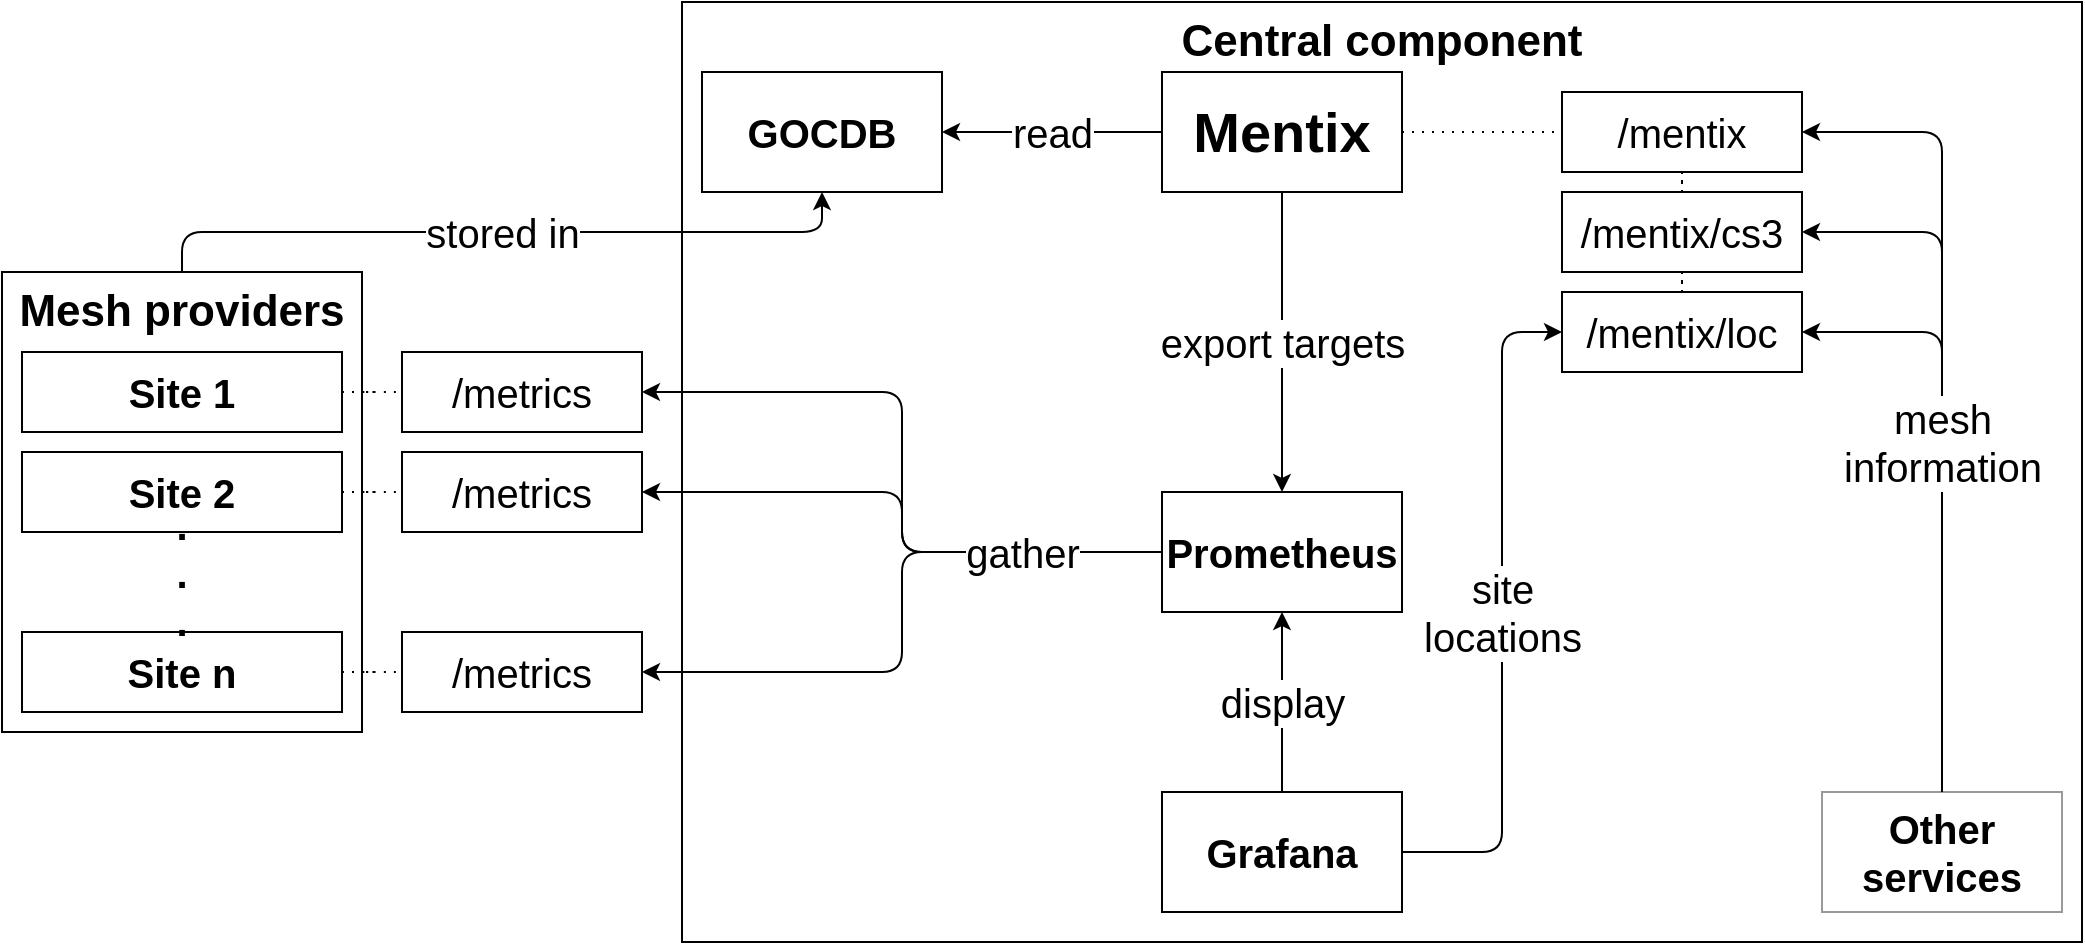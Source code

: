 <mxfile version="13.6.2" type="device"><diagram id="0GqbnY_jgEL8ghso0hZR" name="Page-1"><mxGraphModel dx="2062" dy="1182" grid="1" gridSize="10" guides="1" tooltips="1" connect="1" arrows="1" fold="1" page="1" pageScale="1" pageWidth="1169" pageHeight="827" math="0" shadow="0"><root><mxCell id="0"/><mxCell id="1" parent="0"/><mxCell id="9auX-GpfJVeED8puNMvx-1" value="Mesh providers" style="whiteSpace=wrap;html=1;fontStyle=1;horizontal=1;verticalAlign=top;fontSize=22;" parent="1" vertex="1"><mxGeometry x="30" y="175" width="180" height="230" as="geometry"/></mxCell><mxCell id="9auX-GpfJVeED8puNMvx-13" style="edgeStyle=orthogonalEdgeStyle;curved=0;sketch=0;orthogonalLoop=1;jettySize=auto;html=1;fontSize=20;dashed=1;dashPattern=1 4;endArrow=none;endFill=0;" parent="1" source="9auX-GpfJVeED8puNMvx-2" target="9auX-GpfJVeED8puNMvx-12" edge="1"><mxGeometry relative="1" as="geometry"/></mxCell><mxCell id="9auX-GpfJVeED8puNMvx-2" value="Site 1" style="whiteSpace=wrap;html=1;sketch=0;fontSize=20;fontStyle=1;" parent="1" vertex="1"><mxGeometry x="40" y="215" width="160" height="40" as="geometry"/></mxCell><mxCell id="9auX-GpfJVeED8puNMvx-15" style="edgeStyle=orthogonalEdgeStyle;curved=0;sketch=0;orthogonalLoop=1;jettySize=auto;html=1;dashed=1;dashPattern=1 4;endArrow=none;endFill=0;fontSize=20;" parent="1" source="9auX-GpfJVeED8puNMvx-3" target="9auX-GpfJVeED8puNMvx-14" edge="1"><mxGeometry relative="1" as="geometry"/></mxCell><mxCell id="9auX-GpfJVeED8puNMvx-3" value="Site 2" style="whiteSpace=wrap;html=1;sketch=0;fontSize=20;fontStyle=1;" parent="1" vertex="1"><mxGeometry x="40" y="265" width="160" height="40" as="geometry"/></mxCell><mxCell id="9auX-GpfJVeED8puNMvx-17" style="edgeStyle=orthogonalEdgeStyle;curved=0;sketch=0;orthogonalLoop=1;jettySize=auto;html=1;dashed=1;dashPattern=1 4;endArrow=none;endFill=0;fontSize=20;" parent="1" source="9auX-GpfJVeED8puNMvx-4" target="9auX-GpfJVeED8puNMvx-16" edge="1"><mxGeometry relative="1" as="geometry"/></mxCell><mxCell id="9auX-GpfJVeED8puNMvx-4" value="Site n" style="whiteSpace=wrap;html=1;sketch=0;fontSize=20;fontStyle=1;" parent="1" vertex="1"><mxGeometry x="40" y="355" width="160" height="40" as="geometry"/></mxCell><mxCell id="9auX-GpfJVeED8puNMvx-5" value=".&lt;br style=&quot;font-size: 20px;&quot;&gt;.&lt;br style=&quot;font-size: 20px;&quot;&gt;." style="text;html=1;strokeColor=none;fillColor=none;align=center;verticalAlign=middle;whiteSpace=wrap;sketch=0;fontStyle=1;fontSize=20;" parent="1" vertex="1"><mxGeometry x="90" y="305" width="60" height="40" as="geometry"/></mxCell><mxCell id="9auX-GpfJVeED8puNMvx-8" value="Central component" style="whiteSpace=wrap;html=1;sketch=0;fontSize=22;verticalAlign=top;fontStyle=1;" parent="1" vertex="1"><mxGeometry x="370" y="40" width="700" height="470" as="geometry"/></mxCell><mxCell id="9auX-GpfJVeED8puNMvx-9" value="GOCDB" style="whiteSpace=wrap;html=1;sketch=0;fontSize=20;fontStyle=1;" parent="1" vertex="1"><mxGeometry x="380" y="75" width="120" height="60" as="geometry"/></mxCell><mxCell id="9auX-GpfJVeED8puNMvx-11" value="stored in" style="edgeStyle=orthogonalEdgeStyle;curved=0;sketch=0;orthogonalLoop=1;jettySize=auto;html=1;fontSize=20;exitX=0.5;exitY=0;exitDx=0;exitDy=0;" parent="1" source="9auX-GpfJVeED8puNMvx-1" target="9auX-GpfJVeED8puNMvx-9" edge="1"><mxGeometry relative="1" as="geometry"/></mxCell><mxCell id="9auX-GpfJVeED8puNMvx-12" value="/metrics" style="whiteSpace=wrap;html=1;sketch=0;fontSize=20;" parent="1" vertex="1"><mxGeometry x="230" y="215" width="120" height="40" as="geometry"/></mxCell><mxCell id="9auX-GpfJVeED8puNMvx-14" value="/metrics" style="whiteSpace=wrap;html=1;sketch=0;fontSize=20;" parent="1" vertex="1"><mxGeometry x="230" y="265" width="120" height="40" as="geometry"/></mxCell><mxCell id="9auX-GpfJVeED8puNMvx-16" value="/metrics" style="whiteSpace=wrap;html=1;sketch=0;fontSize=20;" parent="1" vertex="1"><mxGeometry x="230" y="355" width="120" height="40" as="geometry"/></mxCell><mxCell id="9auX-GpfJVeED8puNMvx-19" value="read" style="edgeStyle=orthogonalEdgeStyle;curved=0;sketch=0;orthogonalLoop=1;jettySize=auto;html=1;endArrow=classic;fontSize=20;" parent="1" source="9auX-GpfJVeED8puNMvx-18" target="9auX-GpfJVeED8puNMvx-9" edge="1"><mxGeometry relative="1" as="geometry"/></mxCell><mxCell id="9auX-GpfJVeED8puNMvx-23" style="edgeStyle=orthogonalEdgeStyle;curved=0;sketch=0;orthogonalLoop=1;jettySize=auto;html=1;dashed=1;dashPattern=1 4;endArrow=none;endFill=0;fontSize=20;" parent="1" source="9auX-GpfJVeED8puNMvx-18" target="9auX-GpfJVeED8puNMvx-20" edge="1"><mxGeometry relative="1" as="geometry"/></mxCell><mxCell id="9auX-GpfJVeED8puNMvx-28" value="export targets" style="edgeStyle=orthogonalEdgeStyle;curved=0;sketch=0;orthogonalLoop=1;jettySize=auto;html=1;endArrow=classic;fontSize=20;" parent="1" source="9auX-GpfJVeED8puNMvx-18" target="9auX-GpfJVeED8puNMvx-26" edge="1"><mxGeometry relative="1" as="geometry"/></mxCell><mxCell id="9auX-GpfJVeED8puNMvx-18" value="Mentix" style="whiteSpace=wrap;html=1;sketch=0;fontSize=28;fontStyle=1;" parent="1" vertex="1"><mxGeometry x="610" y="75" width="120" height="60" as="geometry"/></mxCell><mxCell id="9auX-GpfJVeED8puNMvx-24" style="edgeStyle=orthogonalEdgeStyle;curved=0;sketch=0;orthogonalLoop=1;jettySize=auto;html=1;dashed=1;dashPattern=1 4;endArrow=none;endFill=0;fontSize=20;" parent="1" source="9auX-GpfJVeED8puNMvx-20" target="9auX-GpfJVeED8puNMvx-21" edge="1"><mxGeometry relative="1" as="geometry"/></mxCell><mxCell id="9auX-GpfJVeED8puNMvx-20" value="/mentix" style="whiteSpace=wrap;html=1;sketch=0;fontSize=20;" parent="1" vertex="1"><mxGeometry x="810" y="85" width="120" height="40" as="geometry"/></mxCell><mxCell id="9auX-GpfJVeED8puNMvx-25" style="edgeStyle=orthogonalEdgeStyle;curved=0;sketch=0;orthogonalLoop=1;jettySize=auto;html=1;dashed=1;dashPattern=1 4;endArrow=none;endFill=0;fontSize=20;" parent="1" source="9auX-GpfJVeED8puNMvx-21" target="9auX-GpfJVeED8puNMvx-22" edge="1"><mxGeometry relative="1" as="geometry"/></mxCell><mxCell id="9auX-GpfJVeED8puNMvx-21" value="/mentix/cs3" style="whiteSpace=wrap;html=1;sketch=0;fontSize=20;" parent="1" vertex="1"><mxGeometry x="810" y="135" width="120" height="40" as="geometry"/></mxCell><mxCell id="9auX-GpfJVeED8puNMvx-22" value="&lt;span style=&quot;font-size: 20px;&quot;&gt;/mentix/loc&lt;br style=&quot;font-size: 20px;&quot;&gt;&lt;/span&gt;" style="whiteSpace=wrap;html=1;sketch=0;fontSize=20;fontStyle=0;" parent="1" vertex="1"><mxGeometry x="810" y="185" width="120" height="40" as="geometry"/></mxCell><mxCell id="9auX-GpfJVeED8puNMvx-40" style="edgeStyle=orthogonalEdgeStyle;curved=0;sketch=0;orthogonalLoop=1;jettySize=auto;html=1;entryX=1;entryY=0.5;entryDx=0;entryDy=0;fontSize=20;" parent="1" source="9auX-GpfJVeED8puNMvx-26" target="9auX-GpfJVeED8puNMvx-12" edge="1"><mxGeometry relative="1" as="geometry"/></mxCell><mxCell id="9auX-GpfJVeED8puNMvx-41" style="edgeStyle=orthogonalEdgeStyle;curved=0;sketch=0;orthogonalLoop=1;jettySize=auto;html=1;entryX=1;entryY=0.5;entryDx=0;entryDy=0;fontSize=20;" parent="1" source="9auX-GpfJVeED8puNMvx-26" target="9auX-GpfJVeED8puNMvx-14" edge="1"><mxGeometry relative="1" as="geometry"/></mxCell><mxCell id="9auX-GpfJVeED8puNMvx-42" value="gather" style="edgeStyle=orthogonalEdgeStyle;curved=0;sketch=0;orthogonalLoop=1;jettySize=auto;html=1;entryX=1;entryY=0.5;entryDx=0;entryDy=0;fontSize=20;" parent="1" source="9auX-GpfJVeED8puNMvx-26" target="9auX-GpfJVeED8puNMvx-16" edge="1"><mxGeometry x="-0.562" relative="1" as="geometry"><mxPoint as="offset"/></mxGeometry></mxCell><mxCell id="9auX-GpfJVeED8puNMvx-26" value="Prometheus" style="whiteSpace=wrap;html=1;sketch=0;fontSize=20;fontStyle=1;" parent="1" vertex="1"><mxGeometry x="610" y="285" width="120" height="60" as="geometry"/></mxCell><mxCell id="9auX-GpfJVeED8puNMvx-34" value="display" style="edgeStyle=orthogonalEdgeStyle;curved=0;sketch=0;orthogonalLoop=1;jettySize=auto;html=1;fontSize=20;" parent="1" source="9auX-GpfJVeED8puNMvx-32" target="9auX-GpfJVeED8puNMvx-26" edge="1"><mxGeometry relative="1" as="geometry"/></mxCell><mxCell id="9auX-GpfJVeED8puNMvx-36" value="site&lt;br style=&quot;font-size: 20px;&quot;&gt;locations" style="edgeStyle=orthogonalEdgeStyle;curved=0;sketch=0;orthogonalLoop=1;jettySize=auto;html=1;fontSize=20;" parent="1" source="9auX-GpfJVeED8puNMvx-32" target="9auX-GpfJVeED8puNMvx-22" edge="1"><mxGeometry relative="1" as="geometry"><Array as="points"><mxPoint x="780" y="465"/><mxPoint x="780" y="205"/></Array></mxGeometry></mxCell><mxCell id="9auX-GpfJVeED8puNMvx-32" value="Grafana" style="whiteSpace=wrap;html=1;sketch=0;fontSize=20;fontStyle=1;" parent="1" vertex="1"><mxGeometry x="610" y="435" width="120" height="60" as="geometry"/></mxCell><mxCell id="9auX-GpfJVeED8puNMvx-45" style="edgeStyle=orthogonalEdgeStyle;curved=0;sketch=0;orthogonalLoop=1;jettySize=auto;html=1;entryX=1;entryY=0.5;entryDx=0;entryDy=0;fontSize=20;" parent="1" source="9auX-GpfJVeED8puNMvx-38" target="9auX-GpfJVeED8puNMvx-22" edge="1"><mxGeometry relative="1" as="geometry"><Array as="points"><mxPoint x="1000" y="205"/></Array></mxGeometry></mxCell><mxCell id="9auX-GpfJVeED8puNMvx-46" style="edgeStyle=orthogonalEdgeStyle;curved=0;sketch=0;orthogonalLoop=1;jettySize=auto;html=1;entryX=1;entryY=0.5;entryDx=0;entryDy=0;fontSize=20;" parent="1" source="9auX-GpfJVeED8puNMvx-38" target="9auX-GpfJVeED8puNMvx-20" edge="1"><mxGeometry relative="1" as="geometry"><Array as="points"><mxPoint x="1000" y="105"/></Array></mxGeometry></mxCell><mxCell id="9auX-GpfJVeED8puNMvx-38" value="Other services" style="whiteSpace=wrap;html=1;sketch=0;fontSize=20;fontStyle=1;opacity=40;glass=0;shadow=0;" parent="1" vertex="1"><mxGeometry x="940" y="435" width="120" height="60" as="geometry"/></mxCell><mxCell id="9auX-GpfJVeED8puNMvx-39" value="mesh&lt;br&gt;information" style="edgeStyle=orthogonalEdgeStyle;curved=0;sketch=0;orthogonalLoop=1;jettySize=auto;html=1;fontSize=20;" parent="1" source="9auX-GpfJVeED8puNMvx-38" target="9auX-GpfJVeED8puNMvx-21" edge="1"><mxGeometry relative="1" as="geometry"><Array as="points"><mxPoint x="1000" y="155"/></Array></mxGeometry></mxCell></root></mxGraphModel></diagram></mxfile>